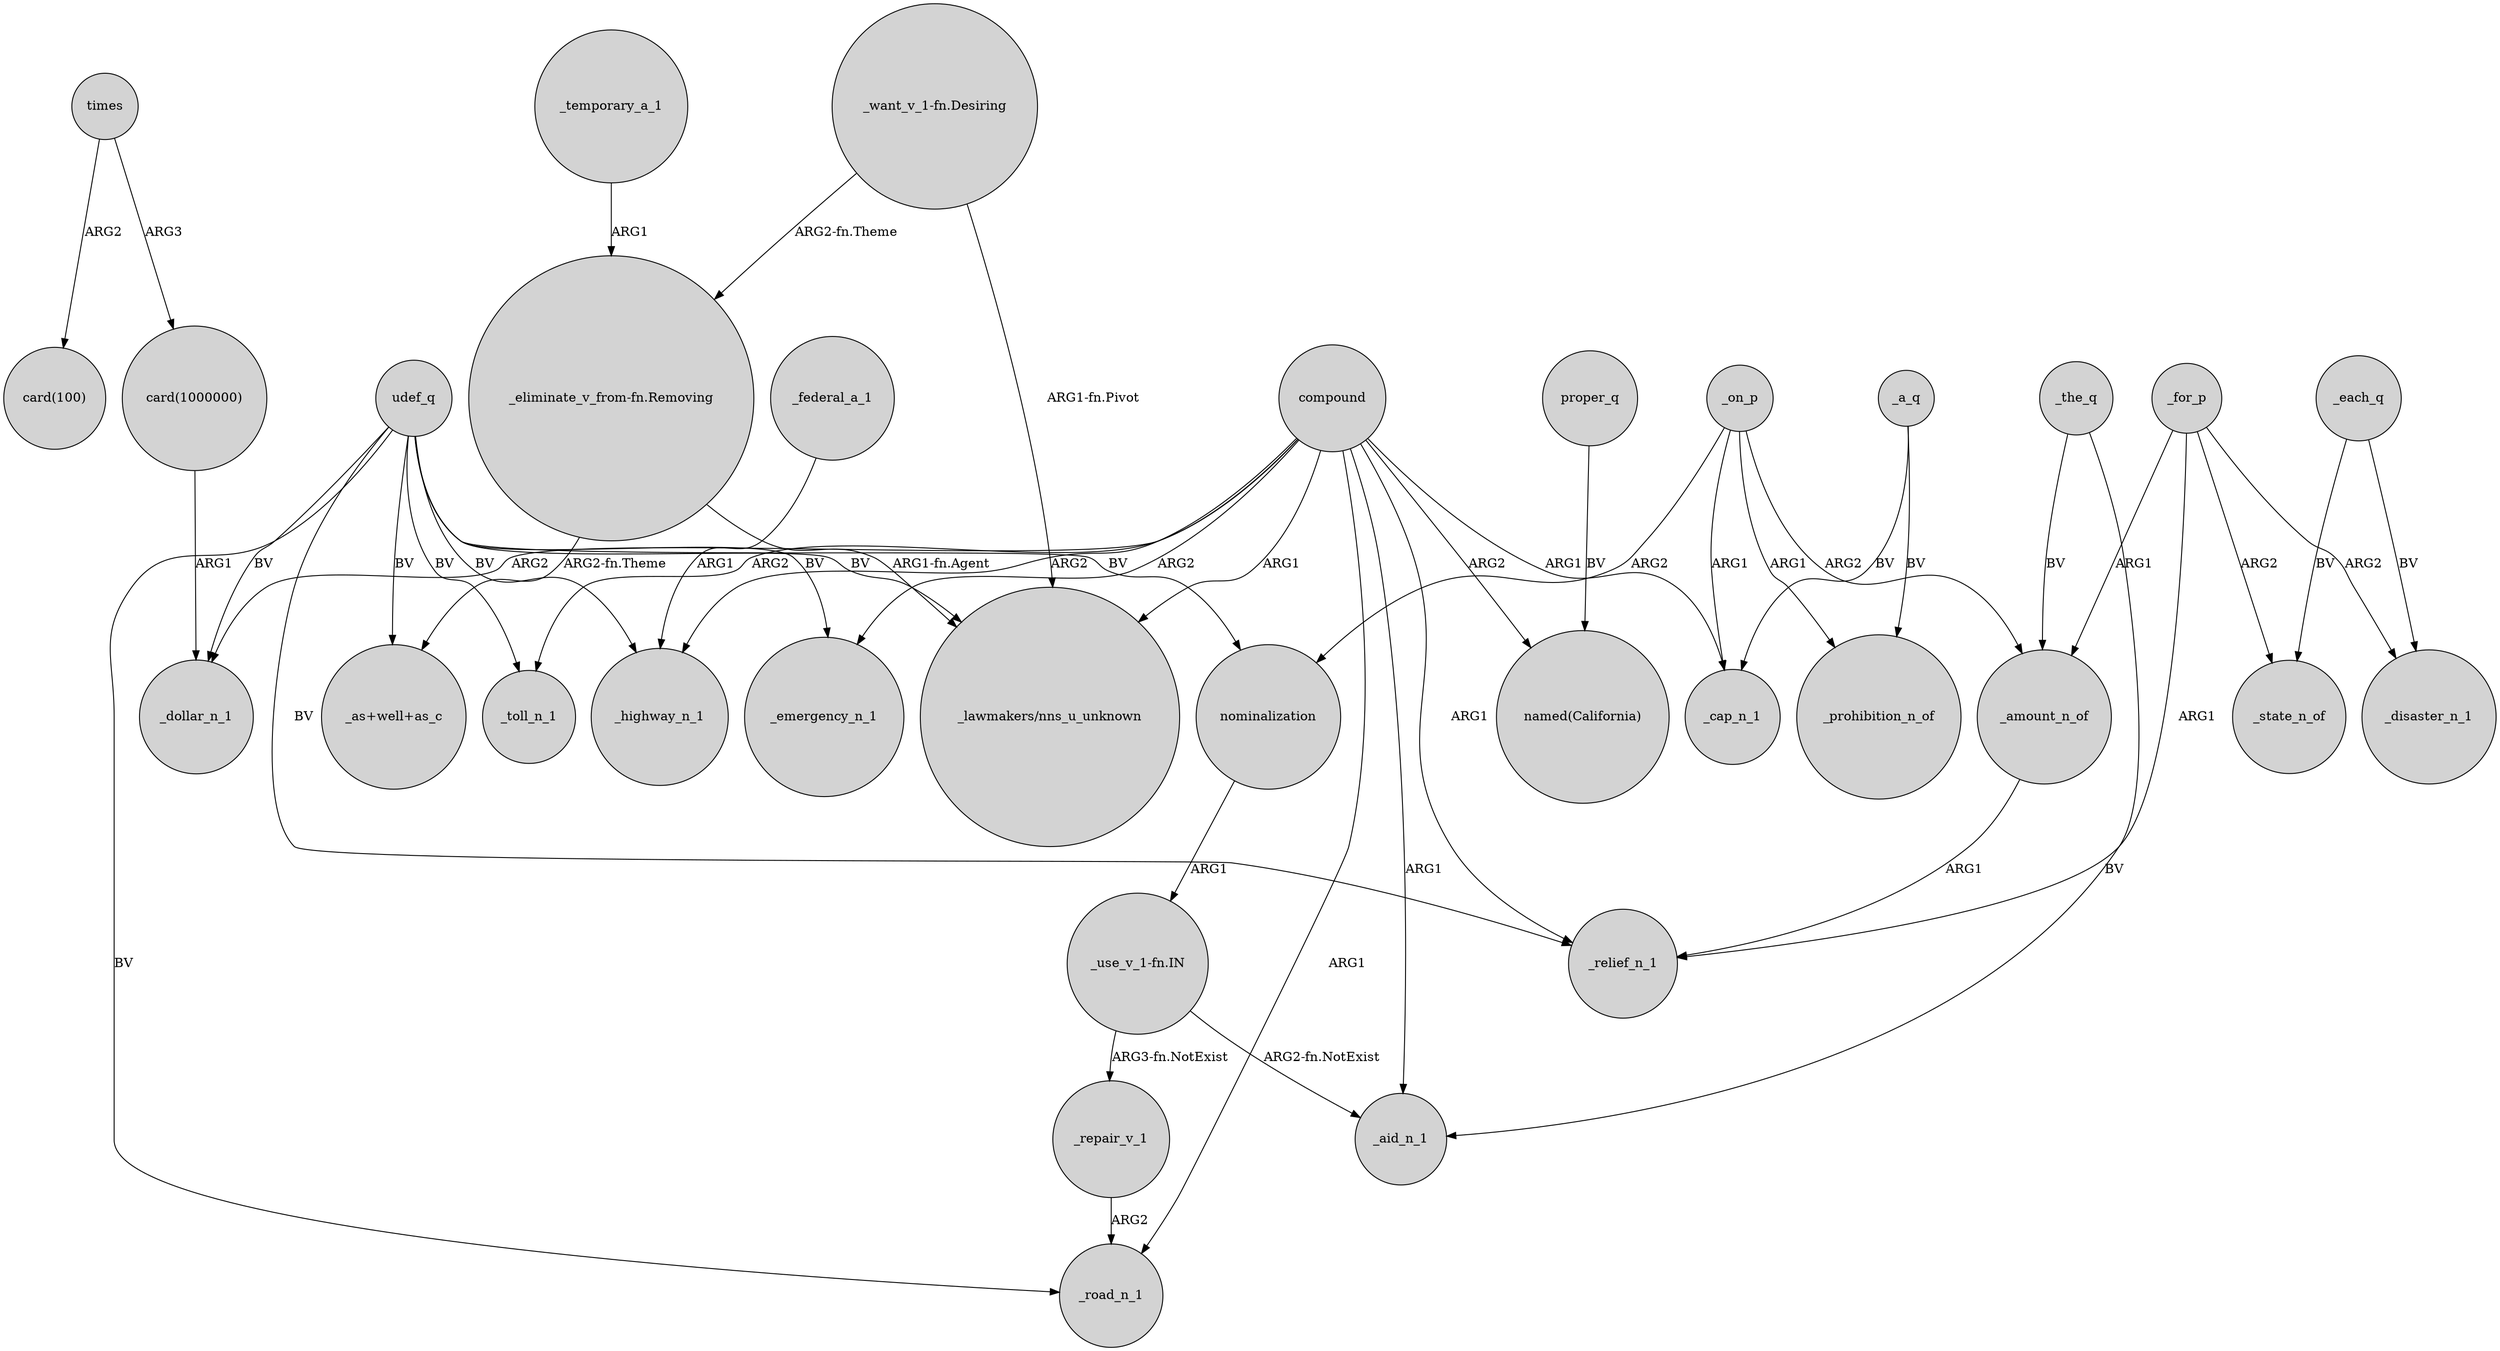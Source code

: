 digraph {
	node [shape=circle style=filled]
	compound -> _emergency_n_1 [label=ARG2]
	"card(1000000)" -> _dollar_n_1 [label=ARG1]
	udef_q -> _highway_n_1 [label=BV]
	udef_q -> "_as+well+as_c" [label=BV]
	_on_p -> _cap_n_1 [label=ARG1]
	compound -> "_lawmakers/nns_u_unknown" [label=ARG1]
	"_want_v_1-fn.Desiring" -> "_lawmakers/nns_u_unknown" [label="ARG1-fn.Pivot"]
	times -> "card(100)" [label=ARG2]
	_the_q -> _amount_n_of [label=BV]
	_on_p -> _prohibition_n_of [label=ARG1]
	_each_q -> _state_n_of [label=BV]
	_each_q -> _disaster_n_1 [label=BV]
	udef_q -> "_lawmakers/nns_u_unknown" [label=BV]
	_on_p -> nominalization [label=ARG2]
	"_eliminate_v_from-fn.Removing" -> "_lawmakers/nns_u_unknown" [label="ARG1-fn.Agent"]
	compound -> _road_n_1 [label=ARG1]
	"_use_v_1-fn.IN" -> _aid_n_1 [label="ARG2-fn.NotExist"]
	proper_q -> "named(California)" [label=BV]
	compound -> _toll_n_1 [label=ARG2]
	compound -> _highway_n_1 [label=ARG2]
	nominalization -> "_use_v_1-fn.IN" [label=ARG1]
	compound -> _aid_n_1 [label=ARG1]
	udef_q -> _relief_n_1 [label=BV]
	_for_p -> _disaster_n_1 [label=ARG2]
	times -> "card(1000000)" [label=ARG3]
	compound -> _cap_n_1 [label=ARG1]
	_on_p -> _amount_n_of [label=ARG2]
	_federal_a_1 -> _highway_n_1 [label=ARG1]
	udef_q -> _emergency_n_1 [label=BV]
	udef_q -> _road_n_1 [label=BV]
	_for_p -> _state_n_of [label=ARG2]
	_for_p -> _amount_n_of [label=ARG1]
	udef_q -> _toll_n_1 [label=BV]
	udef_q -> nominalization [label=BV]
	_amount_n_of -> _relief_n_1 [label=ARG1]
	"_want_v_1-fn.Desiring" -> "_eliminate_v_from-fn.Removing" [label="ARG2-fn.Theme"]
	compound -> "named(California)" [label=ARG2]
	_a_q -> _cap_n_1 [label=BV]
	compound -> _relief_n_1 [label=ARG1]
	_the_q -> _aid_n_1 [label=BV]
	compound -> _dollar_n_1 [label=ARG2]
	_temporary_a_1 -> "_eliminate_v_from-fn.Removing" [label=ARG1]
	"_use_v_1-fn.IN" -> _repair_v_1 [label="ARG3-fn.NotExist"]
	_for_p -> _relief_n_1 [label=ARG1]
	_a_q -> _prohibition_n_of [label=BV]
	udef_q -> _dollar_n_1 [label=BV]
	"_eliminate_v_from-fn.Removing" -> "_as+well+as_c" [label="ARG2-fn.Theme"]
	_repair_v_1 -> _road_n_1 [label=ARG2]
}
